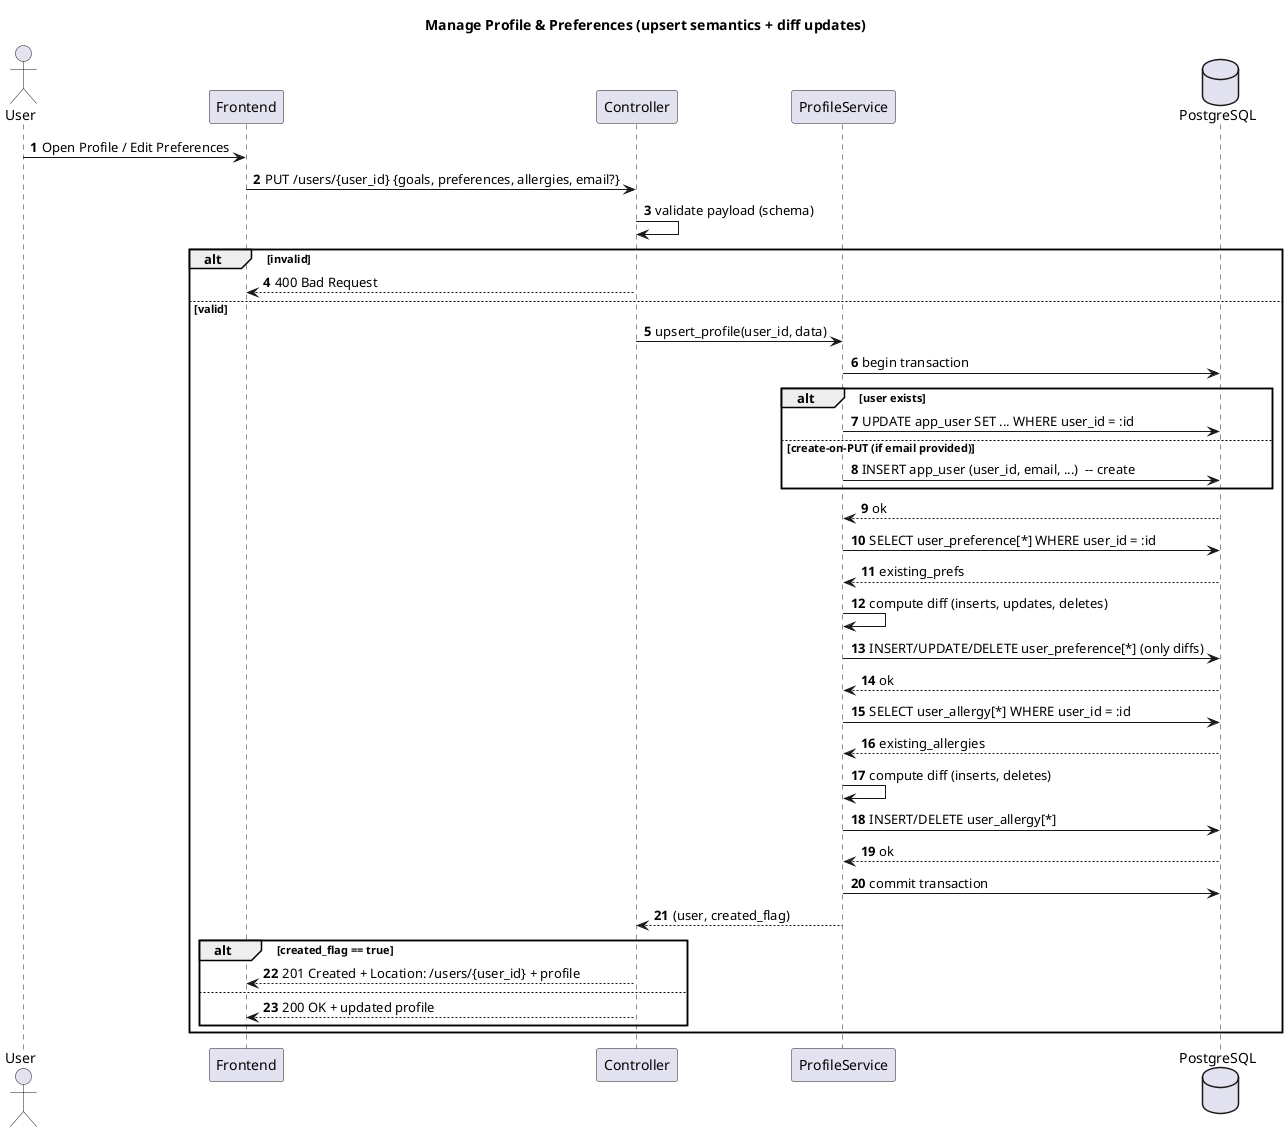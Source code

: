 @startuml ALL USE CASES
' =====================================================================
' SMARTMEAL - SEQUENCE DIAGRAMS (ALL USE CASES)
' =====================================================================
' Contains:
' 1. Manage Profile & Preferences
' 2. Manage Pantry
' 3. Search Recipes
' 4. View Recipe
' 5. Generate Weekly Meal Plan
' 6. Create Shopping List
' 7. On-demand Recommendations
' 8. Cook Recipe (Auto-Decrement)
' 9. Waste Logging & Insights
' 10. Save-me-first Suggestions
' =====================================================================

' ---------- (1) Manage Profile & Preferences ----------
@startuml Manage Profile & Preferences
title Manage Profile & Preferences (upsert semantics + diff updates)
autonumber
actor User
participant "Frontend" as FE
participant "Controller" as C
participant "ProfileService" as PS
database "PostgreSQL" as PG

User -> FE: Open Profile / Edit Preferences
FE -> C: PUT /users/{user_id} {goals, preferences, allergies, email?}
C -> C: validate payload (schema)
alt invalid
  C --> FE: 400 Bad Request
else valid
  C -> PS: upsert_profile(user_id, data)

  PS -> PG: begin transaction
  alt user exists
    PS -> PG: UPDATE app_user SET ... WHERE user_id = :id
  else create-on-PUT (if email provided)
    PS -> PG: INSERT app_user (user_id, email, ...)  -- create
  end
  PG --> PS: ok

  PS -> PG: SELECT user_preference[*] WHERE user_id = :id
  PG --> PS: existing_prefs
  PS -> PS: compute diff (inserts, updates, deletes)
  PS -> PG: INSERT/UPDATE/DELETE user_preference[*] (only diffs)
  PG --> PS: ok

  PS -> PG: SELECT user_allergy[*] WHERE user_id = :id
  PG --> PS: existing_allergies
  PS -> PS: compute diff (inserts, deletes)
  PS -> PG: INSERT/DELETE user_allergy[*]
  PG --> PS: ok

  PS -> PG: commit transaction
  PS --> C: (user, created_flag)
  alt created_flag == true
    C --> FE: 201 Created + Location: /users/{user_id} + profile
  else
    C --> FE: 200 OK + updated profile
  end
end
@enduml


' ---------- (2) Manage Pantry ----------
@startuml Manage Pantry
title Manage Pantry (Exception-Based Validation, Multi-User, No Fallbacks)
autonumber
actor User
participant "Frontend" as FE
participant "Controller" as C
participant "PantryService" as P
database "PostgreSQL" as PG
database "Neo4j" as NJ

== Add Single Item ==
User -> FE: Add pantry item {ingredient_id, qty, unit, best_before?}
FE -> C: POST /pantry {user_id, item}
C -> C: validate payload (Pydantic: quantity>0, unit)
alt invalid schema
  C --> FE: 422 Unprocessable Entity
else valid
  C -> P: add_item(user_id, item)
  
  P -> PG: verify user exists
  alt user not found
    PG --> P: no rows
    P --> C: NotFoundError
    C --> FE: 404 User Not Found
  else user exists
    PG --> P: user row
    
    P -> P: validate_ingredient_data(ingredient_id)
    P -> NJ: get_ingredient_meta(ingredient_id)
    note right of NJ: STRICT: No fake fallbacks!\nRaises exception if not found
    
    alt Neo4j not connected
      NJ --> P: RuntimeError("Neo4j driver not initialized")
      P --> C: ServiceValidationError("Invalid ingredient: Neo4j unavailable")
      C --> FE: 400 Bad Request (Neo4j unavailable)
    else ingredient not found
      NJ --> P: ValueError("Ingredient not found")
      P --> C: ServiceValidationError("Invalid ingredient: not found")
      C --> FE: 400 Bad Request (invalid ingredient)
    else ingredient found
      NJ --> P: {name, category, perishability, shelf_life_days}
      
      P -> P: if best_before missing -> estimate from shelf_life_days
      
      P -> PG: begin transaction
      P -> PG: SELECT pantry_item FOR UPDATE
      note right: Match by (user_id, ingredient_id, unit, **best_before**)\nBatch-level tracking: separate rows per expiry date
      alt row exists with SAME expiry date (merge batch)
        P -> PG: UPDATE pantry_item\nSET quantity = quantity + :qty
        note right: Same batch → increment quantity
        PG --> P: updated row
      else row missing OR DIFFERENT expiry date (new batch)
        P -> PG: INSERT INTO pantry_item (...) VALUES (...)
        note right: Different batch → create separate entry
        PG --> P: inserted row
      end
      P -> PG: commit transaction
      
      P --> C: PantryItem
      C --> FE: 201 Created + item
    end
  end
end

== Replace All Items (Bulk Update) ==
User -> FE: Update entire pantry {items[]}
FE -> C: PUT /pantry {user_id, items[]}
C -> C: validate payload (Pydantic)
alt invalid schema
  C --> FE: 422 Unprocessable Entity
else valid
  C -> P: set_pantry(user_id, items[])
  
  P -> PG: verify user exists
  alt user not found
    PG --> P: no rows
    P --> C: NotFoundError
    C --> FE: 404 User Not Found
  else user exists
    PG --> P: user row
    
    P -> P: extract all ingredient_ids from items[]
    P -> P: validate_ingredients_batch(ingredient_ids[])
    P -> NJ: get_ingredients_batch(ingredient_ids[])
    note right of NJ: Batch query - STRICT validation\nAll ingredients must exist\nNo fake fallbacks!
    
    alt Neo4j not connected
      NJ --> P: RuntimeError("Neo4j driver not initialized")
      P --> C: ServiceValidationError("Cannot validate ingredients: Neo4j unavailable")
      C --> FE: 400 Bad Request
    else any ingredient not found
      NJ --> P: ValueError("Ingredients not found: id1, id2, ...")
      P --> C: ServiceValidationError("Some ingredients not found")
      C --> FE: 400 Bad Request
    else all ingredients validated
      NJ --> P: ingredient_metadata_map {id: {name, category, shelf_life_days}}
      
      P -> PG: begin transaction
      P -> PG: DELETE FROM pantry_item WHERE user_id = :id
      note right: Atomic replace: delete all + insert new
      
      loop for each item in items[]
        P -> P: estimate best_before from metadata if missing
        P -> PG: INSERT INTO pantry_item (...)
        note right: Each item is a separate row\nSame ingredient with different expiry → separate batches
      end
      
      P -> PG: commit transaction
      P --> C: PantryItem[]
      C --> FE: 200 OK + items[]
    end
  end
end

note over NJ
  **Neo4j Strict Mode**
  • No fake fallback data
  • Raises RuntimeError if not connected
  • Raises ValueError if ingredient missing
  • Batch queries for efficiency
  • Ensures data integrity
end note

note over P
  **Multi-User Support**
  • All operations scoped by user_id
  • User validation before pantry ops
  • Isolated pantry per user
end note

note over PG
  **Batch-Level Tracking**
  • Unique: (user_id, ingredient_id, unit, best_before)
  • Same ingredient with different expiry dates → separate rows
  • Enables FIFO/FEFO inventory management
  • Example: 2L milk expires 2025-11-05 + 2L milk expires 2025-11-12
    → stored as 2 separate pantry items
end note

== Update Quantity (Daily Use) ==
User -> FE: Consume/adjust pantry item {quantity_change, reason}
FE -> C: PATCH /pantry/{pantry_item_id}
C -> C: validate payload (Pydantic)
alt invalid
  C --> FE: 422 Unprocessable Entity
else valid
  C -> P: update_quantity(pantry_item_id, quantity_change, reason)
  
  P -> PG: SELECT pantry_item WHERE pantry_item_id = :id
  alt item not found
    PG --> P: no rows
    P --> C: NotFoundError
    C --> FE: 404 Pantry Item Not Found
  else item found
    PG --> P: pantry_item row
    P -> P: calculate new_qty = current_qty + quantity_change
    
    alt new_qty < 0
      P --> C: ServiceValidationError("Insufficient stock")
      C --> FE: 400 Bad Request (insufficient quantity)
    else new_qty == 0
      P -> PG: DELETE pantry_item WHERE pantry_item_id = :id
      note right: Auto-remove when quantity reaches exactly 0
      PG --> P: deleted
      P --> C: None (item deleted)
      C --> FE: 200 OK {status: "deleted", reason: "quantity_reached_zero"}
    else new_qty > 0
      P -> PG: UPDATE pantry_item SET quantity = :new_qty
      PG --> P: updated row
      P --> C: PantryItem (updated)
      C --> FE: 200 OK + updated item
    end
  end
end

== Get Expiring Soon (Waste Prevention) ==
User -> FE: Check what's expiring soon
FE -> C: GET /pantry/expiring-soon?user_id={id}&days={3}
C -> P: get_expiring_soon(user_id, days_threshold)

P -> PG: SELECT * FROM pantry_item\nWHERE user_id = :id\nAND best_before IS NOT NULL\nAND best_before <= (today + :days)\nORDER BY best_before ASC
note right: FIFO ordering - oldest first\nOnly items with expiry dates\nHelps prioritize cooking decisions

PG --> P: pantry_items[] (ordered by expiry)
P --> C: List[PantryItem]
C --> FE: expiring items (FIFO ordered)
@enduml


' ---------- (3) Search Recipes ----------
@startuml Search Recipes
title Search Recipes
autonumber
actor User
participant "Frontend" as FE
participant "Controller" as C
participant "RecipeSearchService" as RS
database "PostgreSQL" as PG
database "MongoDB" as MG
database "Neo4j" as NJ

User -> FE: Search {query, filters}
FE -> C: GET /recipes?...
C -> RS: search(userId, query, filters)

RS -> PG: getDietaryProfile(userId)
PG --> RS: profile
RS -> NJ: getDisallowedIngredients(profile/allergies)
NJ --> RS: ingredient_ids
RS -> MG: textSearch(query, filters, -ingredient_ids)
MG --> RS: recipe hits

RS --> C: results
C --> FE: recipes list
@enduml


' ---------- (4) View Recipe ----------
@startuml View Recipe
title View Recipe
autonumber
actor User
participant "Frontend" as FE
participant "Controller" as C
database "MongoDB" as MG

User -> FE: Open recipe details
FE -> C: GET /recipes/{id}
C -> MG: findById(id)
MG --> C: recipe doc (ingredients, steps, images)
C --> FE: recipe details
@enduml


' ---------- (5) Generate Weekly Meal Plan ----------
@startuml Generate Weekly Meal Plan
title Generate Weekly Meal Plan (with substitutions)
autonumber
actor User
participant "Frontend" as FE
participant "Controller" as C
participant "PlannerService" as S
database "PostgreSQL" as PG
database "MongoDB" as MG
database "Neo4j" as NJ

User -> FE: Generate plan (week)
FE -> C: POST /plans
C -> S: generatePlan(userId, week)

S -> PG: getProfile + pantry
PG --> S: profile, pantry
S -> MG: searchRecipes(profile)
MG --> S: candidates

loop ingredients per candidate
  S -> NJ: checkConflicts(ingredient_ids)
  NJ --> S: conflicts
  alt conflicts
    S -> NJ: suggestSubstitutions(conflicting_id)
    NJ --> S: ranked substitutes
    S -> S: apply substitution
  end
end

S -> S: score by fit + pantry match
S -> PG: insert meal_plan + meal_entries
PG --> S: plan_id
S --> C: plan_id
C --> FE: Plan created
@enduml


' ---------- (6) Create Shopping List ----------
@startuml Create Shopping List
title Create Shopping List (Plan → Pantry diff)
autonumber
actor User
participant "Frontend" as FE
participant "Controller" as C
participant "ShoppingService" as SH
database "PostgreSQL" as PG
database "MongoDB" as MG

User -> FE: Create shopping list for plan
FE -> C: POST /shopping-lists {plan_id}
C -> SH: buildList(plan_id, userId)

SH -> PG: load meal_entries(plan_id)
PG --> SH: entries (recipe_ids, servings)
SH -> MG: aggregateIngredients(recipe_ids, servings)
MG --> SH: consolidated ingredients
SH -> PG: loadPantry(userId)
PG --> SH: pantry

SH -> SH: compute missing = needs - pantry
SH -> PG: insert shopping_list + shopping_list_item[*]
PG --> SH: list_id
SH --> C: list_id
C --> FE: List ready
@enduml


' ---------- (7) On-demand Recommendations ----------
@startuml On-demand Recommendations
title On-demand Recommendations
autonumber
actor User
participant "Frontend" as FE
participant "Controller" as C
participant "RecommendationService" as R
database "PostgreSQL" as PG
database "MongoDB" as MG
database "Neo4j" as NJ

User -> FE: Open Home / Recommendations
FE -> C: GET /recommendations
C -> R: recommend(userId)

R -> PG: profile + pantry + recent cooking
PG --> R: data
R -> MG: candidateRecipes(by tags/cuisine/novelty)
MG --> R: candidates
R -> NJ: substitute/avoid checks (optional)
NJ --> R: scores

R -> R: rank (diversity, fit, novelty, pantry-usage)
R --> C: topK recipes
C --> FE: recommendations
@enduml


' ---------- (8) Cook Recipe (Auto-Decrement) ----------
@startuml Cook Recipe
title Cook Recipe → Auto-decrement Pantry
autonumber
actor User
participant "Frontend" as FE
participant "Controller" as C
participant "PantryService" as P
database "PostgreSQL" as PG
database "MongoDB" as MG

User -> FE: Mark recipe cooked (servings)
FE -> C: POST /cook {recipe_id, servings}
C -> P: processCook(userId, recipe_id, servings)

P -> MG: getRecipe(recipe_id)
MG --> P: ingredients list

P -> PG: beginTx()
loop for each ingredient
  P -> PG: SELECT ... FOR UPDATE\n(by user_id, ingredient_id, unit)
  alt row exists
    P -> PG: UPDATE pantry_item\nSET quantity = GREATEST(quantity - req, 0)
  else no row
    note right: no-op (no shortage persisted)
  end
end
P -> PG: insert cooking_log
P -> PG: commitTx()

P --> C: ok
C --> FE: Pantry updated
@enduml


' ---------- (9) Waste Logging & Insights ----------
@startuml Waste Logging & Insights
title Waste Logging & Insights Dashboard
autonumber
actor User
participant "Frontend" as FE
participant "Controller" as C
participant "WasteService" as W
database "PostgreSQL" as PG
database "Neo4j" as NJ

== Log waste ==
User -> FE: Log waste {ingredient_id, qty, unit, reason, pantry_item_id?, auto_remove?}
FE -> C: POST /waste?user_id={id}
C -> C: validate schema (Pydantic)
alt invalid
  C --> FE: 400 Bad Request
else valid
  C -> W: validate_waste_data(ingredient_id, qty, unit)
  
  W -> W: check quantity > 0
  W -> W: normalize unit (lowercase, trim)
  W -> NJ: get_ingredient_meta(ingredient_id)
  note right of NJ: STRICT: No fake fallbacks!\nRaises exception if not found
  
  alt Neo4j not connected
    NJ --> W: RuntimeError("Neo4j driver not initialized")
    W --> C: ServiceValidationError("Invalid ingredient: Neo4j not connected")
    C --> FE: 400 Bad Request (Neo4j unavailable)
  else ingredient not found
    NJ --> W: ValueError("Ingredient not found in Neo4j")
    W --> C: ServiceValidationError("Invalid ingredient: not found")
    C --> FE: 400 Bad Request (invalid ingredient)
  else ingredient found
    NJ --> W: {id, name, category, perishability, proc_id}
    W --> C: validated_data {ingredient_id, qty, unit, category, name}
    
    C -> W: log_waste(user_id, validated_data)
    W -> PG: verify user exists
    alt user not found
      PG --> W: no rows
      W --> C: NotFoundError
      C --> FE: 404 User Not Found
    else user exists
      PG --> W: user row
      
      alt pantry_item_id provided AND auto_remove_from_pantry = true
        participant "PantryService" as P
        W -> P: update_quantity(pantry_item_id, -quantity, reason="waste")
        note right: Pantry Integration:\nDecrement wasted quantity from pantry
        
        alt pantry item not found
          P --> W: NotFoundError (pantry item missing)
          note right: Warning logged, continue with waste log
        else insufficient stock
          P --> W: ServiceValidationError (qty < 0)
          note right: Warning logged, continue with waste log\n(User may have already consumed it)
        else update successful
          P --> W: PantryItem (updated or deleted if qty=0)
          note right: Pantry synced with waste log!
        end
      end
      
      W -> PG: INSERT waste_log (user_id, ingredient_id, qty, unit, reason, occurred_at)
      PG --> W: waste_log row
      W --> C: WasteLogResponse
      C --> FE: 201 Created + waste_log
    end
  end
end

== Insights Dashboard ==
User -> FE: Open Waste Insights
FE -> C: GET /waste/insights?user_id={id}&horizon=30d
C -> W: build_insights(user_id, horizon)

W -> PG: verify user exists
alt user not found
  PG --> W: no rows
  W --> C: NotFoundError
  C --> FE: 404 User Not Found
else user exists
  PG --> W: user row
  
  W -> PG: SELECT * FROM waste_log\nWHERE user_id = :id AND occurred_at >= :start_date
  PG --> W: waste_logs[]
  
  alt no waste logs
    W --> C: empty insights (all zeros)
    C --> FE: insights view (no data message)
  else has waste logs
    W -> W: extract unique ingredient_ids from logs
    W -> NJ: get_ingredients_batch(ingredient_ids[])
    
    alt Neo4j not connected
      NJ --> W: RuntimeError("Neo4j driver not initialized")
      W --> C: ServiceValidationError("Cannot build insights: Neo4j unavailable")
      C --> FE: 400 Bad Request
    else any ingredient not found
      NJ --> W: ValueError("Ingredients not found: id1, id2, ...")
      W --> C: ServiceValidationError("Cannot build insights: missing ingredients")
      C --> FE: 400 Bad Request
    else all ingredients found
      NJ --> W: ingredient_metadata_map {id: {name, category, perishability}}
      
      W -> W: aggregate totals (count, quantity)
      W -> W: aggregate by ingredient (with name from Neo4j)
      W -> W: aggregate by category (from Neo4j metadata)
      W -> W: compute trends by week
      W -> W: aggregate by reason (top 5)
      W -> W: calculate percentages
      
      W --> C: WasteInsightsResponse {\n  total_count, total_qty,\n  most_wasted_ingredients[],\n  waste_by_category[],\n  waste_trends[],\n  common_reasons[]\n}
      C --> FE: insights view (charts/metrics)
    end
  end
end

@enduml


' ---------- (10) Save-me-first Suggestions ----------
@startuml Daily Save-me-first Suggestions
title Daily Save-me-first Suggestions (Food-waste Minimizer)
autonumber
actor "Scheduler" as CRON
participant "Controller" as C
participant "WasteService" as W
database "PostgreSQL" as PG
database "MongoDB" as MG
database "Neo4j" as NJ
participant "Notifier" as NTF

CRON -> C: triggerDailySaveMeFirst()
C -> W: buildSaveMeFirst(userId)

W -> PG: getExpiringPantry(userId, 3d)
PG --> W: expiring items

loop for each expiring ingredient
  W -> NJ: findRecipesUsing(ingredient_id)
  NJ --> W: candidate ingredient sets
  W -> MG: fetchRecipes(candidateRecipeIds)
  MG --> W: recipes
end

W -> PG: getUserConstraints(userId)
PG --> W: constraints
W -> W: rank by expiry urgency + fit + effort
W -> NTF: sendSuggestion(userId, topK)
NTF --> C: delivered
C --> CRON: done
@enduml
